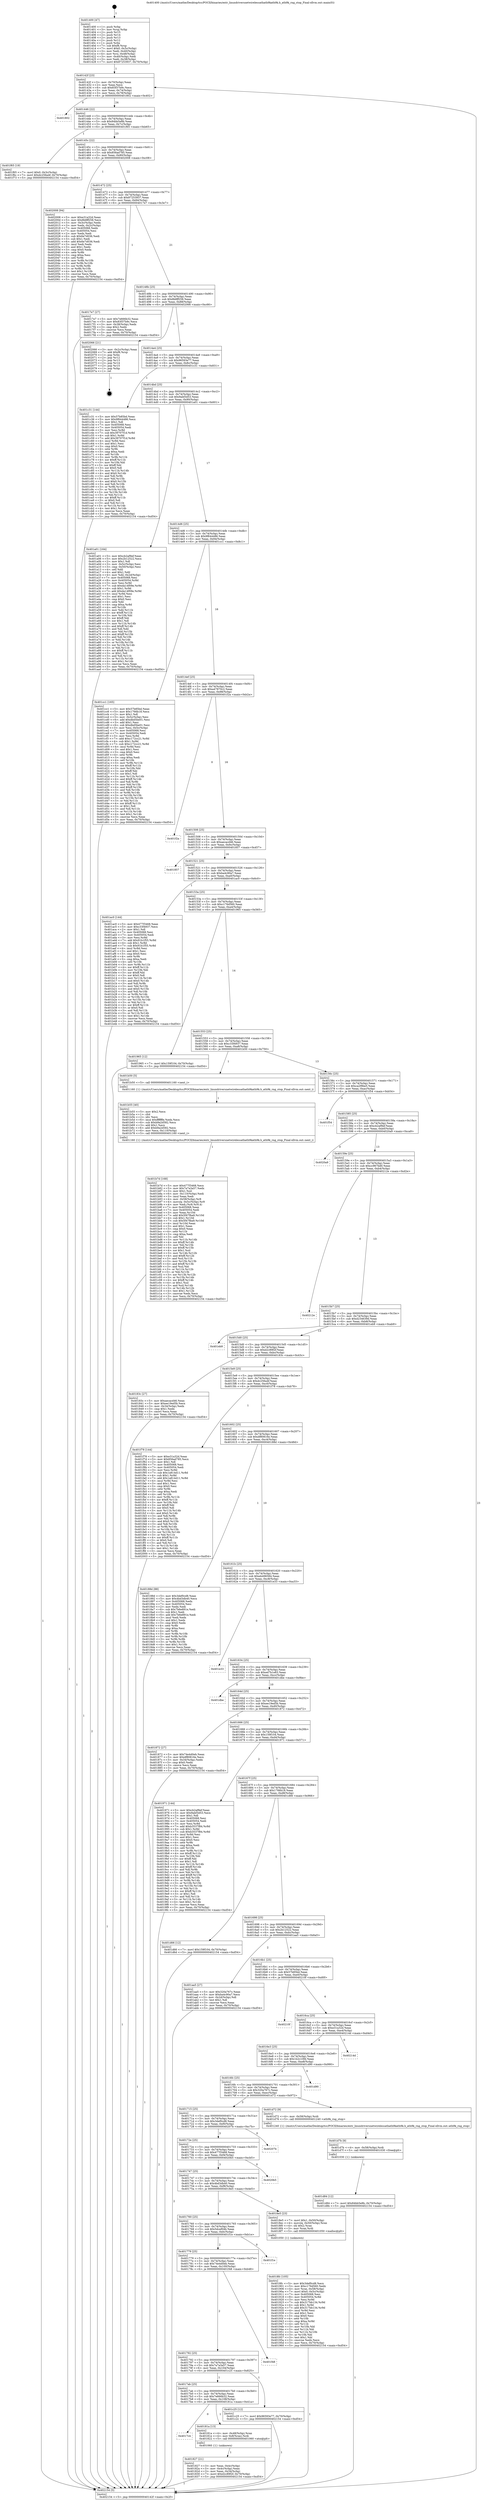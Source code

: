 digraph "0x401400" {
  label = "0x401400 (/mnt/c/Users/mathe/Desktop/tcc/POCII/binaries/extr_linuxdriversnetwirelessathath9kath9k.h_ath9k_rng_stop_Final-ollvm.out::main(0))"
  labelloc = "t"
  node[shape=record]

  Entry [label="",width=0.3,height=0.3,shape=circle,fillcolor=black,style=filled]
  "0x40142f" [label="{
     0x40142f [23]\l
     | [instrs]\l
     &nbsp;&nbsp;0x40142f \<+3\>: mov -0x70(%rbp),%eax\l
     &nbsp;&nbsp;0x401432 \<+2\>: mov %eax,%ecx\l
     &nbsp;&nbsp;0x401434 \<+6\>: sub $0x83f37b9c,%ecx\l
     &nbsp;&nbsp;0x40143a \<+3\>: mov %eax,-0x74(%rbp)\l
     &nbsp;&nbsp;0x40143d \<+3\>: mov %ecx,-0x78(%rbp)\l
     &nbsp;&nbsp;0x401440 \<+6\>: je 0000000000401802 \<main+0x402\>\l
  }"]
  "0x401802" [label="{
     0x401802\l
  }", style=dashed]
  "0x401446" [label="{
     0x401446 [22]\l
     | [instrs]\l
     &nbsp;&nbsp;0x401446 \<+5\>: jmp 000000000040144b \<main+0x4b\>\l
     &nbsp;&nbsp;0x40144b \<+3\>: mov -0x74(%rbp),%eax\l
     &nbsp;&nbsp;0x40144e \<+5\>: sub $0x84bb5e8b,%eax\l
     &nbsp;&nbsp;0x401453 \<+3\>: mov %eax,-0x7c(%rbp)\l
     &nbsp;&nbsp;0x401456 \<+6\>: je 0000000000401f65 \<main+0xb65\>\l
  }"]
  Exit [label="",width=0.3,height=0.3,shape=circle,fillcolor=black,style=filled,peripheries=2]
  "0x401f65" [label="{
     0x401f65 [19]\l
     | [instrs]\l
     &nbsp;&nbsp;0x401f65 \<+7\>: movl $0x0,-0x3c(%rbp)\l
     &nbsp;&nbsp;0x401f6c \<+7\>: movl $0xdc256a4f,-0x70(%rbp)\l
     &nbsp;&nbsp;0x401f73 \<+5\>: jmp 0000000000402154 \<main+0xd54\>\l
  }"]
  "0x40145c" [label="{
     0x40145c [22]\l
     | [instrs]\l
     &nbsp;&nbsp;0x40145c \<+5\>: jmp 0000000000401461 \<main+0x61\>\l
     &nbsp;&nbsp;0x401461 \<+3\>: mov -0x74(%rbp),%eax\l
     &nbsp;&nbsp;0x401464 \<+5\>: sub $0x856ad785,%eax\l
     &nbsp;&nbsp;0x401469 \<+3\>: mov %eax,-0x80(%rbp)\l
     &nbsp;&nbsp;0x40146c \<+6\>: je 0000000000402008 \<main+0xc08\>\l
  }"]
  "0x401d84" [label="{
     0x401d84 [12]\l
     | [instrs]\l
     &nbsp;&nbsp;0x401d84 \<+7\>: movl $0x84bb5e8b,-0x70(%rbp)\l
     &nbsp;&nbsp;0x401d8b \<+5\>: jmp 0000000000402154 \<main+0xd54\>\l
  }"]
  "0x402008" [label="{
     0x402008 [94]\l
     | [instrs]\l
     &nbsp;&nbsp;0x402008 \<+5\>: mov $0xe31a32d,%eax\l
     &nbsp;&nbsp;0x40200d \<+5\>: mov $0x8b8ff258,%ecx\l
     &nbsp;&nbsp;0x402012 \<+3\>: mov -0x3c(%rbp),%edx\l
     &nbsp;&nbsp;0x402015 \<+3\>: mov %edx,-0x2c(%rbp)\l
     &nbsp;&nbsp;0x402018 \<+7\>: mov 0x405068,%edx\l
     &nbsp;&nbsp;0x40201f \<+7\>: mov 0x405054,%esi\l
     &nbsp;&nbsp;0x402026 \<+2\>: mov %edx,%edi\l
     &nbsp;&nbsp;0x402028 \<+6\>: sub $0x6e7d036,%edi\l
     &nbsp;&nbsp;0x40202e \<+3\>: sub $0x1,%edi\l
     &nbsp;&nbsp;0x402031 \<+6\>: add $0x6e7d036,%edi\l
     &nbsp;&nbsp;0x402037 \<+3\>: imul %edi,%edx\l
     &nbsp;&nbsp;0x40203a \<+3\>: and $0x1,%edx\l
     &nbsp;&nbsp;0x40203d \<+3\>: cmp $0x0,%edx\l
     &nbsp;&nbsp;0x402040 \<+4\>: sete %r8b\l
     &nbsp;&nbsp;0x402044 \<+3\>: cmp $0xa,%esi\l
     &nbsp;&nbsp;0x402047 \<+4\>: setl %r9b\l
     &nbsp;&nbsp;0x40204b \<+3\>: mov %r8b,%r10b\l
     &nbsp;&nbsp;0x40204e \<+3\>: and %r9b,%r10b\l
     &nbsp;&nbsp;0x402051 \<+3\>: xor %r9b,%r8b\l
     &nbsp;&nbsp;0x402054 \<+3\>: or %r8b,%r10b\l
     &nbsp;&nbsp;0x402057 \<+4\>: test $0x1,%r10b\l
     &nbsp;&nbsp;0x40205b \<+3\>: cmovne %ecx,%eax\l
     &nbsp;&nbsp;0x40205e \<+3\>: mov %eax,-0x70(%rbp)\l
     &nbsp;&nbsp;0x402061 \<+5\>: jmp 0000000000402154 \<main+0xd54\>\l
  }"]
  "0x401472" [label="{
     0x401472 [25]\l
     | [instrs]\l
     &nbsp;&nbsp;0x401472 \<+5\>: jmp 0000000000401477 \<main+0x77\>\l
     &nbsp;&nbsp;0x401477 \<+3\>: mov -0x74(%rbp),%eax\l
     &nbsp;&nbsp;0x40147a \<+5\>: sub $0x87253937,%eax\l
     &nbsp;&nbsp;0x40147f \<+6\>: mov %eax,-0x84(%rbp)\l
     &nbsp;&nbsp;0x401485 \<+6\>: je 00000000004017e7 \<main+0x3e7\>\l
  }"]
  "0x401d7b" [label="{
     0x401d7b [9]\l
     | [instrs]\l
     &nbsp;&nbsp;0x401d7b \<+4\>: mov -0x58(%rbp),%rdi\l
     &nbsp;&nbsp;0x401d7f \<+5\>: call 0000000000401030 \<free@plt\>\l
     | [calls]\l
     &nbsp;&nbsp;0x401030 \{1\} (unknown)\l
  }"]
  "0x4017e7" [label="{
     0x4017e7 [27]\l
     | [instrs]\l
     &nbsp;&nbsp;0x4017e7 \<+5\>: mov $0x7e666b32,%eax\l
     &nbsp;&nbsp;0x4017ec \<+5\>: mov $0x83f37b9c,%ecx\l
     &nbsp;&nbsp;0x4017f1 \<+3\>: mov -0x38(%rbp),%edx\l
     &nbsp;&nbsp;0x4017f4 \<+3\>: cmp $0x2,%edx\l
     &nbsp;&nbsp;0x4017f7 \<+3\>: cmovne %ecx,%eax\l
     &nbsp;&nbsp;0x4017fa \<+3\>: mov %eax,-0x70(%rbp)\l
     &nbsp;&nbsp;0x4017fd \<+5\>: jmp 0000000000402154 \<main+0xd54\>\l
  }"]
  "0x40148b" [label="{
     0x40148b [25]\l
     | [instrs]\l
     &nbsp;&nbsp;0x40148b \<+5\>: jmp 0000000000401490 \<main+0x90\>\l
     &nbsp;&nbsp;0x401490 \<+3\>: mov -0x74(%rbp),%eax\l
     &nbsp;&nbsp;0x401493 \<+5\>: sub $0x8b8ff258,%eax\l
     &nbsp;&nbsp;0x401498 \<+6\>: mov %eax,-0x88(%rbp)\l
     &nbsp;&nbsp;0x40149e \<+6\>: je 0000000000402066 \<main+0xc66\>\l
  }"]
  "0x402154" [label="{
     0x402154 [5]\l
     | [instrs]\l
     &nbsp;&nbsp;0x402154 \<+5\>: jmp 000000000040142f \<main+0x2f\>\l
  }"]
  "0x401400" [label="{
     0x401400 [47]\l
     | [instrs]\l
     &nbsp;&nbsp;0x401400 \<+1\>: push %rbp\l
     &nbsp;&nbsp;0x401401 \<+3\>: mov %rsp,%rbp\l
     &nbsp;&nbsp;0x401404 \<+2\>: push %r15\l
     &nbsp;&nbsp;0x401406 \<+2\>: push %r14\l
     &nbsp;&nbsp;0x401408 \<+2\>: push %r13\l
     &nbsp;&nbsp;0x40140a \<+2\>: push %r12\l
     &nbsp;&nbsp;0x40140c \<+1\>: push %rbx\l
     &nbsp;&nbsp;0x40140d \<+7\>: sub $0xf8,%rsp\l
     &nbsp;&nbsp;0x401414 \<+7\>: movl $0x0,-0x3c(%rbp)\l
     &nbsp;&nbsp;0x40141b \<+3\>: mov %edi,-0x40(%rbp)\l
     &nbsp;&nbsp;0x40141e \<+4\>: mov %rsi,-0x48(%rbp)\l
     &nbsp;&nbsp;0x401422 \<+3\>: mov -0x40(%rbp),%edi\l
     &nbsp;&nbsp;0x401425 \<+3\>: mov %edi,-0x38(%rbp)\l
     &nbsp;&nbsp;0x401428 \<+7\>: movl $0x87253937,-0x70(%rbp)\l
  }"]
  "0x401b7d" [label="{
     0x401b7d [168]\l
     | [instrs]\l
     &nbsp;&nbsp;0x401b7d \<+5\>: mov $0x477f3468,%ecx\l
     &nbsp;&nbsp;0x401b82 \<+5\>: mov $0x7a7a3a57,%edx\l
     &nbsp;&nbsp;0x401b87 \<+3\>: mov $0x1,%sil\l
     &nbsp;&nbsp;0x401b8a \<+6\>: mov -0x110(%rbp),%edi\l
     &nbsp;&nbsp;0x401b90 \<+3\>: imul %eax,%edi\l
     &nbsp;&nbsp;0x401b93 \<+4\>: mov -0x58(%rbp),%r8\l
     &nbsp;&nbsp;0x401b97 \<+4\>: movslq -0x5c(%rbp),%r9\l
     &nbsp;&nbsp;0x401b9b \<+4\>: mov %edi,(%r8,%r9,4)\l
     &nbsp;&nbsp;0x401b9f \<+7\>: mov 0x405068,%eax\l
     &nbsp;&nbsp;0x401ba6 \<+7\>: mov 0x405054,%edi\l
     &nbsp;&nbsp;0x401bad \<+3\>: mov %eax,%r10d\l
     &nbsp;&nbsp;0x401bb0 \<+7\>: add $0x5f47fba9,%r10d\l
     &nbsp;&nbsp;0x401bb7 \<+4\>: sub $0x1,%r10d\l
     &nbsp;&nbsp;0x401bbb \<+7\>: sub $0x5f47fba9,%r10d\l
     &nbsp;&nbsp;0x401bc2 \<+4\>: imul %r10d,%eax\l
     &nbsp;&nbsp;0x401bc6 \<+3\>: and $0x1,%eax\l
     &nbsp;&nbsp;0x401bc9 \<+3\>: cmp $0x0,%eax\l
     &nbsp;&nbsp;0x401bcc \<+4\>: sete %r11b\l
     &nbsp;&nbsp;0x401bd0 \<+3\>: cmp $0xa,%edi\l
     &nbsp;&nbsp;0x401bd3 \<+3\>: setl %bl\l
     &nbsp;&nbsp;0x401bd6 \<+3\>: mov %r11b,%r14b\l
     &nbsp;&nbsp;0x401bd9 \<+4\>: xor $0xff,%r14b\l
     &nbsp;&nbsp;0x401bdd \<+3\>: mov %bl,%r15b\l
     &nbsp;&nbsp;0x401be0 \<+4\>: xor $0xff,%r15b\l
     &nbsp;&nbsp;0x401be4 \<+4\>: xor $0x1,%sil\l
     &nbsp;&nbsp;0x401be8 \<+3\>: mov %r14b,%r12b\l
     &nbsp;&nbsp;0x401beb \<+4\>: and $0xff,%r12b\l
     &nbsp;&nbsp;0x401bef \<+3\>: and %sil,%r11b\l
     &nbsp;&nbsp;0x401bf2 \<+3\>: mov %r15b,%r13b\l
     &nbsp;&nbsp;0x401bf5 \<+4\>: and $0xff,%r13b\l
     &nbsp;&nbsp;0x401bf9 \<+3\>: and %sil,%bl\l
     &nbsp;&nbsp;0x401bfc \<+3\>: or %r11b,%r12b\l
     &nbsp;&nbsp;0x401bff \<+3\>: or %bl,%r13b\l
     &nbsp;&nbsp;0x401c02 \<+3\>: xor %r13b,%r12b\l
     &nbsp;&nbsp;0x401c05 \<+3\>: or %r15b,%r14b\l
     &nbsp;&nbsp;0x401c08 \<+4\>: xor $0xff,%r14b\l
     &nbsp;&nbsp;0x401c0c \<+4\>: or $0x1,%sil\l
     &nbsp;&nbsp;0x401c10 \<+3\>: and %sil,%r14b\l
     &nbsp;&nbsp;0x401c13 \<+3\>: or %r14b,%r12b\l
     &nbsp;&nbsp;0x401c16 \<+4\>: test $0x1,%r12b\l
     &nbsp;&nbsp;0x401c1a \<+3\>: cmovne %edx,%ecx\l
     &nbsp;&nbsp;0x401c1d \<+3\>: mov %ecx,-0x70(%rbp)\l
     &nbsp;&nbsp;0x401c20 \<+5\>: jmp 0000000000402154 \<main+0xd54\>\l
  }"]
  "0x402066" [label="{
     0x402066 [21]\l
     | [instrs]\l
     &nbsp;&nbsp;0x402066 \<+3\>: mov -0x2c(%rbp),%eax\l
     &nbsp;&nbsp;0x402069 \<+7\>: add $0xf8,%rsp\l
     &nbsp;&nbsp;0x402070 \<+1\>: pop %rbx\l
     &nbsp;&nbsp;0x402071 \<+2\>: pop %r12\l
     &nbsp;&nbsp;0x402073 \<+2\>: pop %r13\l
     &nbsp;&nbsp;0x402075 \<+2\>: pop %r14\l
     &nbsp;&nbsp;0x402077 \<+2\>: pop %r15\l
     &nbsp;&nbsp;0x402079 \<+1\>: pop %rbp\l
     &nbsp;&nbsp;0x40207a \<+1\>: ret\l
  }"]
  "0x4014a4" [label="{
     0x4014a4 [25]\l
     | [instrs]\l
     &nbsp;&nbsp;0x4014a4 \<+5\>: jmp 00000000004014a9 \<main+0xa9\>\l
     &nbsp;&nbsp;0x4014a9 \<+3\>: mov -0x74(%rbp),%eax\l
     &nbsp;&nbsp;0x4014ac \<+5\>: sub $0x96593e77,%eax\l
     &nbsp;&nbsp;0x4014b1 \<+6\>: mov %eax,-0x8c(%rbp)\l
     &nbsp;&nbsp;0x4014b7 \<+6\>: je 0000000000401c31 \<main+0x831\>\l
  }"]
  "0x401b55" [label="{
     0x401b55 [40]\l
     | [instrs]\l
     &nbsp;&nbsp;0x401b55 \<+5\>: mov $0x2,%ecx\l
     &nbsp;&nbsp;0x401b5a \<+1\>: cltd\l
     &nbsp;&nbsp;0x401b5b \<+2\>: idiv %ecx\l
     &nbsp;&nbsp;0x401b5d \<+6\>: imul $0xfffffffe,%edx,%ecx\l
     &nbsp;&nbsp;0x401b63 \<+6\>: sub $0xb9a2d582,%ecx\l
     &nbsp;&nbsp;0x401b69 \<+3\>: add $0x1,%ecx\l
     &nbsp;&nbsp;0x401b6c \<+6\>: add $0xb9a2d582,%ecx\l
     &nbsp;&nbsp;0x401b72 \<+6\>: mov %ecx,-0x110(%rbp)\l
     &nbsp;&nbsp;0x401b78 \<+5\>: call 0000000000401160 \<next_i\>\l
     | [calls]\l
     &nbsp;&nbsp;0x401160 \{1\} (/mnt/c/Users/mathe/Desktop/tcc/POCII/binaries/extr_linuxdriversnetwirelessathath9kath9k.h_ath9k_rng_stop_Final-ollvm.out::next_i)\l
  }"]
  "0x401c31" [label="{
     0x401c31 [144]\l
     | [instrs]\l
     &nbsp;&nbsp;0x401c31 \<+5\>: mov $0x57b85bd,%eax\l
     &nbsp;&nbsp;0x401c36 \<+5\>: mov $0x9f644486,%ecx\l
     &nbsp;&nbsp;0x401c3b \<+2\>: mov $0x1,%dl\l
     &nbsp;&nbsp;0x401c3d \<+7\>: mov 0x405068,%esi\l
     &nbsp;&nbsp;0x401c44 \<+7\>: mov 0x405054,%edi\l
     &nbsp;&nbsp;0x401c4b \<+3\>: mov %esi,%r8d\l
     &nbsp;&nbsp;0x401c4e \<+7\>: sub $0x39707f1d,%r8d\l
     &nbsp;&nbsp;0x401c55 \<+4\>: sub $0x1,%r8d\l
     &nbsp;&nbsp;0x401c59 \<+7\>: add $0x39707f1d,%r8d\l
     &nbsp;&nbsp;0x401c60 \<+4\>: imul %r8d,%esi\l
     &nbsp;&nbsp;0x401c64 \<+3\>: and $0x1,%esi\l
     &nbsp;&nbsp;0x401c67 \<+3\>: cmp $0x0,%esi\l
     &nbsp;&nbsp;0x401c6a \<+4\>: sete %r9b\l
     &nbsp;&nbsp;0x401c6e \<+3\>: cmp $0xa,%edi\l
     &nbsp;&nbsp;0x401c71 \<+4\>: setl %r10b\l
     &nbsp;&nbsp;0x401c75 \<+3\>: mov %r9b,%r11b\l
     &nbsp;&nbsp;0x401c78 \<+4\>: xor $0xff,%r11b\l
     &nbsp;&nbsp;0x401c7c \<+3\>: mov %r10b,%bl\l
     &nbsp;&nbsp;0x401c7f \<+3\>: xor $0xff,%bl\l
     &nbsp;&nbsp;0x401c82 \<+3\>: xor $0x0,%dl\l
     &nbsp;&nbsp;0x401c85 \<+3\>: mov %r11b,%r14b\l
     &nbsp;&nbsp;0x401c88 \<+4\>: and $0x0,%r14b\l
     &nbsp;&nbsp;0x401c8c \<+3\>: and %dl,%r9b\l
     &nbsp;&nbsp;0x401c8f \<+3\>: mov %bl,%r15b\l
     &nbsp;&nbsp;0x401c92 \<+4\>: and $0x0,%r15b\l
     &nbsp;&nbsp;0x401c96 \<+3\>: and %dl,%r10b\l
     &nbsp;&nbsp;0x401c99 \<+3\>: or %r9b,%r14b\l
     &nbsp;&nbsp;0x401c9c \<+3\>: or %r10b,%r15b\l
     &nbsp;&nbsp;0x401c9f \<+3\>: xor %r15b,%r14b\l
     &nbsp;&nbsp;0x401ca2 \<+3\>: or %bl,%r11b\l
     &nbsp;&nbsp;0x401ca5 \<+4\>: xor $0xff,%r11b\l
     &nbsp;&nbsp;0x401ca9 \<+3\>: or $0x0,%dl\l
     &nbsp;&nbsp;0x401cac \<+3\>: and %dl,%r11b\l
     &nbsp;&nbsp;0x401caf \<+3\>: or %r11b,%r14b\l
     &nbsp;&nbsp;0x401cb2 \<+4\>: test $0x1,%r14b\l
     &nbsp;&nbsp;0x401cb6 \<+3\>: cmovne %ecx,%eax\l
     &nbsp;&nbsp;0x401cb9 \<+3\>: mov %eax,-0x70(%rbp)\l
     &nbsp;&nbsp;0x401cbc \<+5\>: jmp 0000000000402154 \<main+0xd54\>\l
  }"]
  "0x4014bd" [label="{
     0x4014bd [25]\l
     | [instrs]\l
     &nbsp;&nbsp;0x4014bd \<+5\>: jmp 00000000004014c2 \<main+0xc2\>\l
     &nbsp;&nbsp;0x4014c2 \<+3\>: mov -0x74(%rbp),%eax\l
     &nbsp;&nbsp;0x4014c5 \<+5\>: sub $0x9abf3d53,%eax\l
     &nbsp;&nbsp;0x4014ca \<+6\>: mov %eax,-0x90(%rbp)\l
     &nbsp;&nbsp;0x4014d0 \<+6\>: je 0000000000401a01 \<main+0x601\>\l
  }"]
  "0x4018fc" [label="{
     0x4018fc [105]\l
     | [instrs]\l
     &nbsp;&nbsp;0x4018fc \<+5\>: mov $0x3def0cd8,%ecx\l
     &nbsp;&nbsp;0x401901 \<+5\>: mov $0xc176d560,%edx\l
     &nbsp;&nbsp;0x401906 \<+4\>: mov %rax,-0x58(%rbp)\l
     &nbsp;&nbsp;0x40190a \<+7\>: movl $0x0,-0x5c(%rbp)\l
     &nbsp;&nbsp;0x401911 \<+7\>: mov 0x405068,%esi\l
     &nbsp;&nbsp;0x401918 \<+8\>: mov 0x405054,%r8d\l
     &nbsp;&nbsp;0x401920 \<+3\>: mov %esi,%r9d\l
     &nbsp;&nbsp;0x401923 \<+7\>: sub $0x317bb134,%r9d\l
     &nbsp;&nbsp;0x40192a \<+4\>: sub $0x1,%r9d\l
     &nbsp;&nbsp;0x40192e \<+7\>: add $0x317bb134,%r9d\l
     &nbsp;&nbsp;0x401935 \<+4\>: imul %r9d,%esi\l
     &nbsp;&nbsp;0x401939 \<+3\>: and $0x1,%esi\l
     &nbsp;&nbsp;0x40193c \<+3\>: cmp $0x0,%esi\l
     &nbsp;&nbsp;0x40193f \<+4\>: sete %r10b\l
     &nbsp;&nbsp;0x401943 \<+4\>: cmp $0xa,%r8d\l
     &nbsp;&nbsp;0x401947 \<+4\>: setl %r11b\l
     &nbsp;&nbsp;0x40194b \<+3\>: mov %r10b,%bl\l
     &nbsp;&nbsp;0x40194e \<+3\>: and %r11b,%bl\l
     &nbsp;&nbsp;0x401951 \<+3\>: xor %r11b,%r10b\l
     &nbsp;&nbsp;0x401954 \<+3\>: or %r10b,%bl\l
     &nbsp;&nbsp;0x401957 \<+3\>: test $0x1,%bl\l
     &nbsp;&nbsp;0x40195a \<+3\>: cmovne %edx,%ecx\l
     &nbsp;&nbsp;0x40195d \<+3\>: mov %ecx,-0x70(%rbp)\l
     &nbsp;&nbsp;0x401960 \<+5\>: jmp 0000000000402154 \<main+0xd54\>\l
  }"]
  "0x401a01" [label="{
     0x401a01 [164]\l
     | [instrs]\l
     &nbsp;&nbsp;0x401a01 \<+5\>: mov $0xcb2af9ef,%eax\l
     &nbsp;&nbsp;0x401a06 \<+5\>: mov $0x2b12522,%ecx\l
     &nbsp;&nbsp;0x401a0b \<+2\>: mov $0x1,%dl\l
     &nbsp;&nbsp;0x401a0d \<+3\>: mov -0x5c(%rbp),%esi\l
     &nbsp;&nbsp;0x401a10 \<+3\>: cmp -0x50(%rbp),%esi\l
     &nbsp;&nbsp;0x401a13 \<+4\>: setl %dil\l
     &nbsp;&nbsp;0x401a17 \<+4\>: and $0x1,%dil\l
     &nbsp;&nbsp;0x401a1b \<+4\>: mov %dil,-0x2d(%rbp)\l
     &nbsp;&nbsp;0x401a1f \<+7\>: mov 0x405068,%esi\l
     &nbsp;&nbsp;0x401a26 \<+8\>: mov 0x405054,%r8d\l
     &nbsp;&nbsp;0x401a2e \<+3\>: mov %esi,%r9d\l
     &nbsp;&nbsp;0x401a31 \<+7\>: sub $0xda14f09e,%r9d\l
     &nbsp;&nbsp;0x401a38 \<+4\>: sub $0x1,%r9d\l
     &nbsp;&nbsp;0x401a3c \<+7\>: add $0xda14f09e,%r9d\l
     &nbsp;&nbsp;0x401a43 \<+4\>: imul %r9d,%esi\l
     &nbsp;&nbsp;0x401a47 \<+3\>: and $0x1,%esi\l
     &nbsp;&nbsp;0x401a4a \<+3\>: cmp $0x0,%esi\l
     &nbsp;&nbsp;0x401a4d \<+4\>: sete %dil\l
     &nbsp;&nbsp;0x401a51 \<+4\>: cmp $0xa,%r8d\l
     &nbsp;&nbsp;0x401a55 \<+4\>: setl %r10b\l
     &nbsp;&nbsp;0x401a59 \<+3\>: mov %dil,%r11b\l
     &nbsp;&nbsp;0x401a5c \<+4\>: xor $0xff,%r11b\l
     &nbsp;&nbsp;0x401a60 \<+3\>: mov %r10b,%bl\l
     &nbsp;&nbsp;0x401a63 \<+3\>: xor $0xff,%bl\l
     &nbsp;&nbsp;0x401a66 \<+3\>: xor $0x1,%dl\l
     &nbsp;&nbsp;0x401a69 \<+3\>: mov %r11b,%r14b\l
     &nbsp;&nbsp;0x401a6c \<+4\>: and $0xff,%r14b\l
     &nbsp;&nbsp;0x401a70 \<+3\>: and %dl,%dil\l
     &nbsp;&nbsp;0x401a73 \<+3\>: mov %bl,%r15b\l
     &nbsp;&nbsp;0x401a76 \<+4\>: and $0xff,%r15b\l
     &nbsp;&nbsp;0x401a7a \<+3\>: and %dl,%r10b\l
     &nbsp;&nbsp;0x401a7d \<+3\>: or %dil,%r14b\l
     &nbsp;&nbsp;0x401a80 \<+3\>: or %r10b,%r15b\l
     &nbsp;&nbsp;0x401a83 \<+3\>: xor %r15b,%r14b\l
     &nbsp;&nbsp;0x401a86 \<+3\>: or %bl,%r11b\l
     &nbsp;&nbsp;0x401a89 \<+4\>: xor $0xff,%r11b\l
     &nbsp;&nbsp;0x401a8d \<+3\>: or $0x1,%dl\l
     &nbsp;&nbsp;0x401a90 \<+3\>: and %dl,%r11b\l
     &nbsp;&nbsp;0x401a93 \<+3\>: or %r11b,%r14b\l
     &nbsp;&nbsp;0x401a96 \<+4\>: test $0x1,%r14b\l
     &nbsp;&nbsp;0x401a9a \<+3\>: cmovne %ecx,%eax\l
     &nbsp;&nbsp;0x401a9d \<+3\>: mov %eax,-0x70(%rbp)\l
     &nbsp;&nbsp;0x401aa0 \<+5\>: jmp 0000000000402154 \<main+0xd54\>\l
  }"]
  "0x4014d6" [label="{
     0x4014d6 [25]\l
     | [instrs]\l
     &nbsp;&nbsp;0x4014d6 \<+5\>: jmp 00000000004014db \<main+0xdb\>\l
     &nbsp;&nbsp;0x4014db \<+3\>: mov -0x74(%rbp),%eax\l
     &nbsp;&nbsp;0x4014de \<+5\>: sub $0x9f644486,%eax\l
     &nbsp;&nbsp;0x4014e3 \<+6\>: mov %eax,-0x94(%rbp)\l
     &nbsp;&nbsp;0x4014e9 \<+6\>: je 0000000000401cc1 \<main+0x8c1\>\l
  }"]
  "0x401827" [label="{
     0x401827 [21]\l
     | [instrs]\l
     &nbsp;&nbsp;0x401827 \<+3\>: mov %eax,-0x4c(%rbp)\l
     &nbsp;&nbsp;0x40182a \<+3\>: mov -0x4c(%rbp),%eax\l
     &nbsp;&nbsp;0x40182d \<+3\>: mov %eax,-0x34(%rbp)\l
     &nbsp;&nbsp;0x401830 \<+7\>: movl $0xd2c89f2f,-0x70(%rbp)\l
     &nbsp;&nbsp;0x401837 \<+5\>: jmp 0000000000402154 \<main+0xd54\>\l
  }"]
  "0x401cc1" [label="{
     0x401cc1 [165]\l
     | [instrs]\l
     &nbsp;&nbsp;0x401cc1 \<+5\>: mov $0x57b85bd,%eax\l
     &nbsp;&nbsp;0x401cc6 \<+5\>: mov $0x1766b18,%ecx\l
     &nbsp;&nbsp;0x401ccb \<+2\>: mov $0x1,%dl\l
     &nbsp;&nbsp;0x401ccd \<+3\>: mov -0x5c(%rbp),%esi\l
     &nbsp;&nbsp;0x401cd0 \<+6\>: add $0xdbd5be01,%esi\l
     &nbsp;&nbsp;0x401cd6 \<+3\>: add $0x1,%esi\l
     &nbsp;&nbsp;0x401cd9 \<+6\>: sub $0xdbd5be01,%esi\l
     &nbsp;&nbsp;0x401cdf \<+3\>: mov %esi,-0x5c(%rbp)\l
     &nbsp;&nbsp;0x401ce2 \<+7\>: mov 0x405068,%esi\l
     &nbsp;&nbsp;0x401ce9 \<+7\>: mov 0x405054,%edi\l
     &nbsp;&nbsp;0x401cf0 \<+3\>: mov %esi,%r8d\l
     &nbsp;&nbsp;0x401cf3 \<+7\>: add $0xc172cc21,%r8d\l
     &nbsp;&nbsp;0x401cfa \<+4\>: sub $0x1,%r8d\l
     &nbsp;&nbsp;0x401cfe \<+7\>: sub $0xc172cc21,%r8d\l
     &nbsp;&nbsp;0x401d05 \<+4\>: imul %r8d,%esi\l
     &nbsp;&nbsp;0x401d09 \<+3\>: and $0x1,%esi\l
     &nbsp;&nbsp;0x401d0c \<+3\>: cmp $0x0,%esi\l
     &nbsp;&nbsp;0x401d0f \<+4\>: sete %r9b\l
     &nbsp;&nbsp;0x401d13 \<+3\>: cmp $0xa,%edi\l
     &nbsp;&nbsp;0x401d16 \<+4\>: setl %r10b\l
     &nbsp;&nbsp;0x401d1a \<+3\>: mov %r9b,%r11b\l
     &nbsp;&nbsp;0x401d1d \<+4\>: xor $0xff,%r11b\l
     &nbsp;&nbsp;0x401d21 \<+3\>: mov %r10b,%bl\l
     &nbsp;&nbsp;0x401d24 \<+3\>: xor $0xff,%bl\l
     &nbsp;&nbsp;0x401d27 \<+3\>: xor $0x1,%dl\l
     &nbsp;&nbsp;0x401d2a \<+3\>: mov %r11b,%r14b\l
     &nbsp;&nbsp;0x401d2d \<+4\>: and $0xff,%r14b\l
     &nbsp;&nbsp;0x401d31 \<+3\>: and %dl,%r9b\l
     &nbsp;&nbsp;0x401d34 \<+3\>: mov %bl,%r15b\l
     &nbsp;&nbsp;0x401d37 \<+4\>: and $0xff,%r15b\l
     &nbsp;&nbsp;0x401d3b \<+3\>: and %dl,%r10b\l
     &nbsp;&nbsp;0x401d3e \<+3\>: or %r9b,%r14b\l
     &nbsp;&nbsp;0x401d41 \<+3\>: or %r10b,%r15b\l
     &nbsp;&nbsp;0x401d44 \<+3\>: xor %r15b,%r14b\l
     &nbsp;&nbsp;0x401d47 \<+3\>: or %bl,%r11b\l
     &nbsp;&nbsp;0x401d4a \<+4\>: xor $0xff,%r11b\l
     &nbsp;&nbsp;0x401d4e \<+3\>: or $0x1,%dl\l
     &nbsp;&nbsp;0x401d51 \<+3\>: and %dl,%r11b\l
     &nbsp;&nbsp;0x401d54 \<+3\>: or %r11b,%r14b\l
     &nbsp;&nbsp;0x401d57 \<+4\>: test $0x1,%r14b\l
     &nbsp;&nbsp;0x401d5b \<+3\>: cmovne %ecx,%eax\l
     &nbsp;&nbsp;0x401d5e \<+3\>: mov %eax,-0x70(%rbp)\l
     &nbsp;&nbsp;0x401d61 \<+5\>: jmp 0000000000402154 \<main+0xd54\>\l
  }"]
  "0x4014ef" [label="{
     0x4014ef [25]\l
     | [instrs]\l
     &nbsp;&nbsp;0x4014ef \<+5\>: jmp 00000000004014f4 \<main+0xf4\>\l
     &nbsp;&nbsp;0x4014f4 \<+3\>: mov -0x74(%rbp),%eax\l
     &nbsp;&nbsp;0x4014f7 \<+5\>: sub $0xa47870c2,%eax\l
     &nbsp;&nbsp;0x4014fc \<+6\>: mov %eax,-0x98(%rbp)\l
     &nbsp;&nbsp;0x401502 \<+6\>: je 0000000000401f2a \<main+0xb2a\>\l
  }"]
  "0x4017c4" [label="{
     0x4017c4\l
  }", style=dashed]
  "0x401f2a" [label="{
     0x401f2a\l
  }", style=dashed]
  "0x401508" [label="{
     0x401508 [25]\l
     | [instrs]\l
     &nbsp;&nbsp;0x401508 \<+5\>: jmp 000000000040150d \<main+0x10d\>\l
     &nbsp;&nbsp;0x40150d \<+3\>: mov -0x74(%rbp),%eax\l
     &nbsp;&nbsp;0x401510 \<+5\>: sub $0xaecacd46,%eax\l
     &nbsp;&nbsp;0x401515 \<+6\>: mov %eax,-0x9c(%rbp)\l
     &nbsp;&nbsp;0x40151b \<+6\>: je 0000000000401857 \<main+0x457\>\l
  }"]
  "0x40181a" [label="{
     0x40181a [13]\l
     | [instrs]\l
     &nbsp;&nbsp;0x40181a \<+4\>: mov -0x48(%rbp),%rax\l
     &nbsp;&nbsp;0x40181e \<+4\>: mov 0x8(%rax),%rdi\l
     &nbsp;&nbsp;0x401822 \<+5\>: call 0000000000401060 \<atoi@plt\>\l
     | [calls]\l
     &nbsp;&nbsp;0x401060 \{1\} (unknown)\l
  }"]
  "0x401857" [label="{
     0x401857\l
  }", style=dashed]
  "0x401521" [label="{
     0x401521 [25]\l
     | [instrs]\l
     &nbsp;&nbsp;0x401521 \<+5\>: jmp 0000000000401526 \<main+0x126\>\l
     &nbsp;&nbsp;0x401526 \<+3\>: mov -0x74(%rbp),%eax\l
     &nbsp;&nbsp;0x401529 \<+5\>: sub $0xba4c90a7,%eax\l
     &nbsp;&nbsp;0x40152e \<+6\>: mov %eax,-0xa0(%rbp)\l
     &nbsp;&nbsp;0x401534 \<+6\>: je 0000000000401ac0 \<main+0x6c0\>\l
  }"]
  "0x4017ab" [label="{
     0x4017ab [25]\l
     | [instrs]\l
     &nbsp;&nbsp;0x4017ab \<+5\>: jmp 00000000004017b0 \<main+0x3b0\>\l
     &nbsp;&nbsp;0x4017b0 \<+3\>: mov -0x74(%rbp),%eax\l
     &nbsp;&nbsp;0x4017b3 \<+5\>: sub $0x7e666b32,%eax\l
     &nbsp;&nbsp;0x4017b8 \<+6\>: mov %eax,-0x108(%rbp)\l
     &nbsp;&nbsp;0x4017be \<+6\>: je 000000000040181a \<main+0x41a\>\l
  }"]
  "0x401ac0" [label="{
     0x401ac0 [144]\l
     | [instrs]\l
     &nbsp;&nbsp;0x401ac0 \<+5\>: mov $0x477f3468,%eax\l
     &nbsp;&nbsp;0x401ac5 \<+5\>: mov $0xc33f4937,%ecx\l
     &nbsp;&nbsp;0x401aca \<+2\>: mov $0x1,%dl\l
     &nbsp;&nbsp;0x401acc \<+7\>: mov 0x405068,%esi\l
     &nbsp;&nbsp;0x401ad3 \<+7\>: mov 0x405054,%edi\l
     &nbsp;&nbsp;0x401ada \<+3\>: mov %esi,%r8d\l
     &nbsp;&nbsp;0x401add \<+7\>: add $0x91b1f55,%r8d\l
     &nbsp;&nbsp;0x401ae4 \<+4\>: sub $0x1,%r8d\l
     &nbsp;&nbsp;0x401ae8 \<+7\>: sub $0x91b1f55,%r8d\l
     &nbsp;&nbsp;0x401aef \<+4\>: imul %r8d,%esi\l
     &nbsp;&nbsp;0x401af3 \<+3\>: and $0x1,%esi\l
     &nbsp;&nbsp;0x401af6 \<+3\>: cmp $0x0,%esi\l
     &nbsp;&nbsp;0x401af9 \<+4\>: sete %r9b\l
     &nbsp;&nbsp;0x401afd \<+3\>: cmp $0xa,%edi\l
     &nbsp;&nbsp;0x401b00 \<+4\>: setl %r10b\l
     &nbsp;&nbsp;0x401b04 \<+3\>: mov %r9b,%r11b\l
     &nbsp;&nbsp;0x401b07 \<+4\>: xor $0xff,%r11b\l
     &nbsp;&nbsp;0x401b0b \<+3\>: mov %r10b,%bl\l
     &nbsp;&nbsp;0x401b0e \<+3\>: xor $0xff,%bl\l
     &nbsp;&nbsp;0x401b11 \<+3\>: xor $0x0,%dl\l
     &nbsp;&nbsp;0x401b14 \<+3\>: mov %r11b,%r14b\l
     &nbsp;&nbsp;0x401b17 \<+4\>: and $0x0,%r14b\l
     &nbsp;&nbsp;0x401b1b \<+3\>: and %dl,%r9b\l
     &nbsp;&nbsp;0x401b1e \<+3\>: mov %bl,%r15b\l
     &nbsp;&nbsp;0x401b21 \<+4\>: and $0x0,%r15b\l
     &nbsp;&nbsp;0x401b25 \<+3\>: and %dl,%r10b\l
     &nbsp;&nbsp;0x401b28 \<+3\>: or %r9b,%r14b\l
     &nbsp;&nbsp;0x401b2b \<+3\>: or %r10b,%r15b\l
     &nbsp;&nbsp;0x401b2e \<+3\>: xor %r15b,%r14b\l
     &nbsp;&nbsp;0x401b31 \<+3\>: or %bl,%r11b\l
     &nbsp;&nbsp;0x401b34 \<+4\>: xor $0xff,%r11b\l
     &nbsp;&nbsp;0x401b38 \<+3\>: or $0x0,%dl\l
     &nbsp;&nbsp;0x401b3b \<+3\>: and %dl,%r11b\l
     &nbsp;&nbsp;0x401b3e \<+3\>: or %r11b,%r14b\l
     &nbsp;&nbsp;0x401b41 \<+4\>: test $0x1,%r14b\l
     &nbsp;&nbsp;0x401b45 \<+3\>: cmovne %ecx,%eax\l
     &nbsp;&nbsp;0x401b48 \<+3\>: mov %eax,-0x70(%rbp)\l
     &nbsp;&nbsp;0x401b4b \<+5\>: jmp 0000000000402154 \<main+0xd54\>\l
  }"]
  "0x40153a" [label="{
     0x40153a [25]\l
     | [instrs]\l
     &nbsp;&nbsp;0x40153a \<+5\>: jmp 000000000040153f \<main+0x13f\>\l
     &nbsp;&nbsp;0x40153f \<+3\>: mov -0x74(%rbp),%eax\l
     &nbsp;&nbsp;0x401542 \<+5\>: sub $0xc176d560,%eax\l
     &nbsp;&nbsp;0x401547 \<+6\>: mov %eax,-0xa4(%rbp)\l
     &nbsp;&nbsp;0x40154d \<+6\>: je 0000000000401965 \<main+0x565\>\l
  }"]
  "0x401c25" [label="{
     0x401c25 [12]\l
     | [instrs]\l
     &nbsp;&nbsp;0x401c25 \<+7\>: movl $0x96593e77,-0x70(%rbp)\l
     &nbsp;&nbsp;0x401c2c \<+5\>: jmp 0000000000402154 \<main+0xd54\>\l
  }"]
  "0x401965" [label="{
     0x401965 [12]\l
     | [instrs]\l
     &nbsp;&nbsp;0x401965 \<+7\>: movl $0x159f104,-0x70(%rbp)\l
     &nbsp;&nbsp;0x40196c \<+5\>: jmp 0000000000402154 \<main+0xd54\>\l
  }"]
  "0x401553" [label="{
     0x401553 [25]\l
     | [instrs]\l
     &nbsp;&nbsp;0x401553 \<+5\>: jmp 0000000000401558 \<main+0x158\>\l
     &nbsp;&nbsp;0x401558 \<+3\>: mov -0x74(%rbp),%eax\l
     &nbsp;&nbsp;0x40155b \<+5\>: sub $0xc33f4937,%eax\l
     &nbsp;&nbsp;0x401560 \<+6\>: mov %eax,-0xa8(%rbp)\l
     &nbsp;&nbsp;0x401566 \<+6\>: je 0000000000401b50 \<main+0x750\>\l
  }"]
  "0x401792" [label="{
     0x401792 [25]\l
     | [instrs]\l
     &nbsp;&nbsp;0x401792 \<+5\>: jmp 0000000000401797 \<main+0x397\>\l
     &nbsp;&nbsp;0x401797 \<+3\>: mov -0x74(%rbp),%eax\l
     &nbsp;&nbsp;0x40179a \<+5\>: sub $0x7a7a3a57,%eax\l
     &nbsp;&nbsp;0x40179f \<+6\>: mov %eax,-0x104(%rbp)\l
     &nbsp;&nbsp;0x4017a5 \<+6\>: je 0000000000401c25 \<main+0x825\>\l
  }"]
  "0x401b50" [label="{
     0x401b50 [5]\l
     | [instrs]\l
     &nbsp;&nbsp;0x401b50 \<+5\>: call 0000000000401160 \<next_i\>\l
     | [calls]\l
     &nbsp;&nbsp;0x401160 \{1\} (/mnt/c/Users/mathe/Desktop/tcc/POCII/binaries/extr_linuxdriversnetwirelessathath9kath9k.h_ath9k_rng_stop_Final-ollvm.out::next_i)\l
  }"]
  "0x40156c" [label="{
     0x40156c [25]\l
     | [instrs]\l
     &nbsp;&nbsp;0x40156c \<+5\>: jmp 0000000000401571 \<main+0x171\>\l
     &nbsp;&nbsp;0x401571 \<+3\>: mov -0x74(%rbp),%eax\l
     &nbsp;&nbsp;0x401574 \<+5\>: sub $0xca2f9be5,%eax\l
     &nbsp;&nbsp;0x401579 \<+6\>: mov %eax,-0xac(%rbp)\l
     &nbsp;&nbsp;0x40157f \<+6\>: je 0000000000401f54 \<main+0xb54\>\l
  }"]
  "0x401f48" [label="{
     0x401f48\l
  }", style=dashed]
  "0x401f54" [label="{
     0x401f54\l
  }", style=dashed]
  "0x401585" [label="{
     0x401585 [25]\l
     | [instrs]\l
     &nbsp;&nbsp;0x401585 \<+5\>: jmp 000000000040158a \<main+0x18a\>\l
     &nbsp;&nbsp;0x40158a \<+3\>: mov -0x74(%rbp),%eax\l
     &nbsp;&nbsp;0x40158d \<+5\>: sub $0xcb2af9ef,%eax\l
     &nbsp;&nbsp;0x401592 \<+6\>: mov %eax,-0xb0(%rbp)\l
     &nbsp;&nbsp;0x401598 \<+6\>: je 00000000004020a9 \<main+0xca9\>\l
  }"]
  "0x401779" [label="{
     0x401779 [25]\l
     | [instrs]\l
     &nbsp;&nbsp;0x401779 \<+5\>: jmp 000000000040177e \<main+0x37e\>\l
     &nbsp;&nbsp;0x40177e \<+3\>: mov -0x74(%rbp),%eax\l
     &nbsp;&nbsp;0x401781 \<+5\>: sub $0x74e4d0eb,%eax\l
     &nbsp;&nbsp;0x401786 \<+6\>: mov %eax,-0x100(%rbp)\l
     &nbsp;&nbsp;0x40178c \<+6\>: je 0000000000401f48 \<main+0xb48\>\l
  }"]
  "0x4020a9" [label="{
     0x4020a9\l
  }", style=dashed]
  "0x40159e" [label="{
     0x40159e [25]\l
     | [instrs]\l
     &nbsp;&nbsp;0x40159e \<+5\>: jmp 00000000004015a3 \<main+0x1a3\>\l
     &nbsp;&nbsp;0x4015a3 \<+3\>: mov -0x74(%rbp),%eax\l
     &nbsp;&nbsp;0x4015a6 \<+5\>: sub $0xcc967bd0,%eax\l
     &nbsp;&nbsp;0x4015ab \<+6\>: mov %eax,-0xb4(%rbp)\l
     &nbsp;&nbsp;0x4015b1 \<+6\>: je 000000000040212e \<main+0xd2e\>\l
  }"]
  "0x401f1e" [label="{
     0x401f1e\l
  }", style=dashed]
  "0x40212e" [label="{
     0x40212e\l
  }", style=dashed]
  "0x4015b7" [label="{
     0x4015b7 [25]\l
     | [instrs]\l
     &nbsp;&nbsp;0x4015b7 \<+5\>: jmp 00000000004015bc \<main+0x1bc\>\l
     &nbsp;&nbsp;0x4015bc \<+3\>: mov -0x74(%rbp),%eax\l
     &nbsp;&nbsp;0x4015bf \<+5\>: sub $0xd234639d,%eax\l
     &nbsp;&nbsp;0x4015c4 \<+6\>: mov %eax,-0xb8(%rbp)\l
     &nbsp;&nbsp;0x4015ca \<+6\>: je 0000000000401eb9 \<main+0xab9\>\l
  }"]
  "0x401760" [label="{
     0x401760 [25]\l
     | [instrs]\l
     &nbsp;&nbsp;0x401760 \<+5\>: jmp 0000000000401765 \<main+0x365\>\l
     &nbsp;&nbsp;0x401765 \<+3\>: mov -0x74(%rbp),%eax\l
     &nbsp;&nbsp;0x401768 \<+5\>: sub $0x5dcef04b,%eax\l
     &nbsp;&nbsp;0x40176d \<+6\>: mov %eax,-0xfc(%rbp)\l
     &nbsp;&nbsp;0x401773 \<+6\>: je 0000000000401f1e \<main+0xb1e\>\l
  }"]
  "0x401eb9" [label="{
     0x401eb9\l
  }", style=dashed]
  "0x4015d0" [label="{
     0x4015d0 [25]\l
     | [instrs]\l
     &nbsp;&nbsp;0x4015d0 \<+5\>: jmp 00000000004015d5 \<main+0x1d5\>\l
     &nbsp;&nbsp;0x4015d5 \<+3\>: mov -0x74(%rbp),%eax\l
     &nbsp;&nbsp;0x4015d8 \<+5\>: sub $0xd2c89f2f,%eax\l
     &nbsp;&nbsp;0x4015dd \<+6\>: mov %eax,-0xbc(%rbp)\l
     &nbsp;&nbsp;0x4015e3 \<+6\>: je 000000000040183c \<main+0x43c\>\l
  }"]
  "0x4018e5" [label="{
     0x4018e5 [23]\l
     | [instrs]\l
     &nbsp;&nbsp;0x4018e5 \<+7\>: movl $0x1,-0x50(%rbp)\l
     &nbsp;&nbsp;0x4018ec \<+4\>: movslq -0x50(%rbp),%rax\l
     &nbsp;&nbsp;0x4018f0 \<+4\>: shl $0x2,%rax\l
     &nbsp;&nbsp;0x4018f4 \<+3\>: mov %rax,%rdi\l
     &nbsp;&nbsp;0x4018f7 \<+5\>: call 0000000000401050 \<malloc@plt\>\l
     | [calls]\l
     &nbsp;&nbsp;0x401050 \{1\} (unknown)\l
  }"]
  "0x40183c" [label="{
     0x40183c [27]\l
     | [instrs]\l
     &nbsp;&nbsp;0x40183c \<+5\>: mov $0xaecacd46,%eax\l
     &nbsp;&nbsp;0x401841 \<+5\>: mov $0xee19ed5b,%ecx\l
     &nbsp;&nbsp;0x401846 \<+3\>: mov -0x34(%rbp),%edx\l
     &nbsp;&nbsp;0x401849 \<+3\>: cmp $0x1,%edx\l
     &nbsp;&nbsp;0x40184c \<+3\>: cmovl %ecx,%eax\l
     &nbsp;&nbsp;0x40184f \<+3\>: mov %eax,-0x70(%rbp)\l
     &nbsp;&nbsp;0x401852 \<+5\>: jmp 0000000000402154 \<main+0xd54\>\l
  }"]
  "0x4015e9" [label="{
     0x4015e9 [25]\l
     | [instrs]\l
     &nbsp;&nbsp;0x4015e9 \<+5\>: jmp 00000000004015ee \<main+0x1ee\>\l
     &nbsp;&nbsp;0x4015ee \<+3\>: mov -0x74(%rbp),%eax\l
     &nbsp;&nbsp;0x4015f1 \<+5\>: sub $0xdc256a4f,%eax\l
     &nbsp;&nbsp;0x4015f6 \<+6\>: mov %eax,-0xc0(%rbp)\l
     &nbsp;&nbsp;0x4015fc \<+6\>: je 0000000000401f78 \<main+0xb78\>\l
  }"]
  "0x401747" [label="{
     0x401747 [25]\l
     | [instrs]\l
     &nbsp;&nbsp;0x401747 \<+5\>: jmp 000000000040174c \<main+0x34c\>\l
     &nbsp;&nbsp;0x40174c \<+3\>: mov -0x74(%rbp),%eax\l
     &nbsp;&nbsp;0x40174f \<+5\>: sub $0x4bd3db40,%eax\l
     &nbsp;&nbsp;0x401754 \<+6\>: mov %eax,-0xf8(%rbp)\l
     &nbsp;&nbsp;0x40175a \<+6\>: je 00000000004018e5 \<main+0x4e5\>\l
  }"]
  "0x401f78" [label="{
     0x401f78 [144]\l
     | [instrs]\l
     &nbsp;&nbsp;0x401f78 \<+5\>: mov $0xe31a32d,%eax\l
     &nbsp;&nbsp;0x401f7d \<+5\>: mov $0x856ad785,%ecx\l
     &nbsp;&nbsp;0x401f82 \<+2\>: mov $0x1,%dl\l
     &nbsp;&nbsp;0x401f84 \<+7\>: mov 0x405068,%esi\l
     &nbsp;&nbsp;0x401f8b \<+7\>: mov 0x405054,%edi\l
     &nbsp;&nbsp;0x401f92 \<+3\>: mov %esi,%r8d\l
     &nbsp;&nbsp;0x401f95 \<+7\>: sub $0x1a814d11,%r8d\l
     &nbsp;&nbsp;0x401f9c \<+4\>: sub $0x1,%r8d\l
     &nbsp;&nbsp;0x401fa0 \<+7\>: add $0x1a814d11,%r8d\l
     &nbsp;&nbsp;0x401fa7 \<+4\>: imul %r8d,%esi\l
     &nbsp;&nbsp;0x401fab \<+3\>: and $0x1,%esi\l
     &nbsp;&nbsp;0x401fae \<+3\>: cmp $0x0,%esi\l
     &nbsp;&nbsp;0x401fb1 \<+4\>: sete %r9b\l
     &nbsp;&nbsp;0x401fb5 \<+3\>: cmp $0xa,%edi\l
     &nbsp;&nbsp;0x401fb8 \<+4\>: setl %r10b\l
     &nbsp;&nbsp;0x401fbc \<+3\>: mov %r9b,%r11b\l
     &nbsp;&nbsp;0x401fbf \<+4\>: xor $0xff,%r11b\l
     &nbsp;&nbsp;0x401fc3 \<+3\>: mov %r10b,%bl\l
     &nbsp;&nbsp;0x401fc6 \<+3\>: xor $0xff,%bl\l
     &nbsp;&nbsp;0x401fc9 \<+3\>: xor $0x0,%dl\l
     &nbsp;&nbsp;0x401fcc \<+3\>: mov %r11b,%r14b\l
     &nbsp;&nbsp;0x401fcf \<+4\>: and $0x0,%r14b\l
     &nbsp;&nbsp;0x401fd3 \<+3\>: and %dl,%r9b\l
     &nbsp;&nbsp;0x401fd6 \<+3\>: mov %bl,%r15b\l
     &nbsp;&nbsp;0x401fd9 \<+4\>: and $0x0,%r15b\l
     &nbsp;&nbsp;0x401fdd \<+3\>: and %dl,%r10b\l
     &nbsp;&nbsp;0x401fe0 \<+3\>: or %r9b,%r14b\l
     &nbsp;&nbsp;0x401fe3 \<+3\>: or %r10b,%r15b\l
     &nbsp;&nbsp;0x401fe6 \<+3\>: xor %r15b,%r14b\l
     &nbsp;&nbsp;0x401fe9 \<+3\>: or %bl,%r11b\l
     &nbsp;&nbsp;0x401fec \<+4\>: xor $0xff,%r11b\l
     &nbsp;&nbsp;0x401ff0 \<+3\>: or $0x0,%dl\l
     &nbsp;&nbsp;0x401ff3 \<+3\>: and %dl,%r11b\l
     &nbsp;&nbsp;0x401ff6 \<+3\>: or %r11b,%r14b\l
     &nbsp;&nbsp;0x401ff9 \<+4\>: test $0x1,%r14b\l
     &nbsp;&nbsp;0x401ffd \<+3\>: cmovne %ecx,%eax\l
     &nbsp;&nbsp;0x402000 \<+3\>: mov %eax,-0x70(%rbp)\l
     &nbsp;&nbsp;0x402003 \<+5\>: jmp 0000000000402154 \<main+0xd54\>\l
  }"]
  "0x401602" [label="{
     0x401602 [25]\l
     | [instrs]\l
     &nbsp;&nbsp;0x401602 \<+5\>: jmp 0000000000401607 \<main+0x207\>\l
     &nbsp;&nbsp;0x401607 \<+3\>: mov -0x74(%rbp),%eax\l
     &nbsp;&nbsp;0x40160a \<+5\>: sub $0xdf80816e,%eax\l
     &nbsp;&nbsp;0x40160f \<+6\>: mov %eax,-0xc4(%rbp)\l
     &nbsp;&nbsp;0x401615 \<+6\>: je 000000000040188d \<main+0x48d\>\l
  }"]
  "0x4020b5" [label="{
     0x4020b5\l
  }", style=dashed]
  "0x40188d" [label="{
     0x40188d [88]\l
     | [instrs]\l
     &nbsp;&nbsp;0x40188d \<+5\>: mov $0x3def0cd8,%eax\l
     &nbsp;&nbsp;0x401892 \<+5\>: mov $0x4bd3db40,%ecx\l
     &nbsp;&nbsp;0x401897 \<+7\>: mov 0x405068,%edx\l
     &nbsp;&nbsp;0x40189e \<+7\>: mov 0x405054,%esi\l
     &nbsp;&nbsp;0x4018a5 \<+2\>: mov %edx,%edi\l
     &nbsp;&nbsp;0x4018a7 \<+6\>: sub $0x7b6e891e,%edi\l
     &nbsp;&nbsp;0x4018ad \<+3\>: sub $0x1,%edi\l
     &nbsp;&nbsp;0x4018b0 \<+6\>: add $0x7b6e891e,%edi\l
     &nbsp;&nbsp;0x4018b6 \<+3\>: imul %edi,%edx\l
     &nbsp;&nbsp;0x4018b9 \<+3\>: and $0x1,%edx\l
     &nbsp;&nbsp;0x4018bc \<+3\>: cmp $0x0,%edx\l
     &nbsp;&nbsp;0x4018bf \<+4\>: sete %r8b\l
     &nbsp;&nbsp;0x4018c3 \<+3\>: cmp $0xa,%esi\l
     &nbsp;&nbsp;0x4018c6 \<+4\>: setl %r9b\l
     &nbsp;&nbsp;0x4018ca \<+3\>: mov %r8b,%r10b\l
     &nbsp;&nbsp;0x4018cd \<+3\>: and %r9b,%r10b\l
     &nbsp;&nbsp;0x4018d0 \<+3\>: xor %r9b,%r8b\l
     &nbsp;&nbsp;0x4018d3 \<+3\>: or %r8b,%r10b\l
     &nbsp;&nbsp;0x4018d6 \<+4\>: test $0x1,%r10b\l
     &nbsp;&nbsp;0x4018da \<+3\>: cmovne %ecx,%eax\l
     &nbsp;&nbsp;0x4018dd \<+3\>: mov %eax,-0x70(%rbp)\l
     &nbsp;&nbsp;0x4018e0 \<+5\>: jmp 0000000000402154 \<main+0xd54\>\l
  }"]
  "0x40161b" [label="{
     0x40161b [25]\l
     | [instrs]\l
     &nbsp;&nbsp;0x40161b \<+5\>: jmp 0000000000401620 \<main+0x220\>\l
     &nbsp;&nbsp;0x401620 \<+3\>: mov -0x74(%rbp),%eax\l
     &nbsp;&nbsp;0x401623 \<+5\>: sub $0xeb496584,%eax\l
     &nbsp;&nbsp;0x401628 \<+6\>: mov %eax,-0xc8(%rbp)\l
     &nbsp;&nbsp;0x40162e \<+6\>: je 0000000000401e33 \<main+0xa33\>\l
  }"]
  "0x40172e" [label="{
     0x40172e [25]\l
     | [instrs]\l
     &nbsp;&nbsp;0x40172e \<+5\>: jmp 0000000000401733 \<main+0x333\>\l
     &nbsp;&nbsp;0x401733 \<+3\>: mov -0x74(%rbp),%eax\l
     &nbsp;&nbsp;0x401736 \<+5\>: sub $0x477f3468,%eax\l
     &nbsp;&nbsp;0x40173b \<+6\>: mov %eax,-0xf4(%rbp)\l
     &nbsp;&nbsp;0x401741 \<+6\>: je 00000000004020b5 \<main+0xcb5\>\l
  }"]
  "0x401e33" [label="{
     0x401e33\l
  }", style=dashed]
  "0x401634" [label="{
     0x401634 [25]\l
     | [instrs]\l
     &nbsp;&nbsp;0x401634 \<+5\>: jmp 0000000000401639 \<main+0x239\>\l
     &nbsp;&nbsp;0x401639 \<+3\>: mov -0x74(%rbp),%eax\l
     &nbsp;&nbsp;0x40163c \<+5\>: sub $0xed7b1e83,%eax\l
     &nbsp;&nbsp;0x401641 \<+6\>: mov %eax,-0xcc(%rbp)\l
     &nbsp;&nbsp;0x401647 \<+6\>: je 0000000000401dbe \<main+0x9be\>\l
  }"]
  "0x40207b" [label="{
     0x40207b\l
  }", style=dashed]
  "0x401dbe" [label="{
     0x401dbe\l
  }", style=dashed]
  "0x40164d" [label="{
     0x40164d [25]\l
     | [instrs]\l
     &nbsp;&nbsp;0x40164d \<+5\>: jmp 0000000000401652 \<main+0x252\>\l
     &nbsp;&nbsp;0x401652 \<+3\>: mov -0x74(%rbp),%eax\l
     &nbsp;&nbsp;0x401655 \<+5\>: sub $0xee19ed5b,%eax\l
     &nbsp;&nbsp;0x40165a \<+6\>: mov %eax,-0xd0(%rbp)\l
     &nbsp;&nbsp;0x401660 \<+6\>: je 0000000000401872 \<main+0x472\>\l
  }"]
  "0x401715" [label="{
     0x401715 [25]\l
     | [instrs]\l
     &nbsp;&nbsp;0x401715 \<+5\>: jmp 000000000040171a \<main+0x31a\>\l
     &nbsp;&nbsp;0x40171a \<+3\>: mov -0x74(%rbp),%eax\l
     &nbsp;&nbsp;0x40171d \<+5\>: sub $0x3def0cd8,%eax\l
     &nbsp;&nbsp;0x401722 \<+6\>: mov %eax,-0xf0(%rbp)\l
     &nbsp;&nbsp;0x401728 \<+6\>: je 000000000040207b \<main+0xc7b\>\l
  }"]
  "0x401872" [label="{
     0x401872 [27]\l
     | [instrs]\l
     &nbsp;&nbsp;0x401872 \<+5\>: mov $0x74e4d0eb,%eax\l
     &nbsp;&nbsp;0x401877 \<+5\>: mov $0xdf80816e,%ecx\l
     &nbsp;&nbsp;0x40187c \<+3\>: mov -0x34(%rbp),%edx\l
     &nbsp;&nbsp;0x40187f \<+3\>: cmp $0x0,%edx\l
     &nbsp;&nbsp;0x401882 \<+3\>: cmove %ecx,%eax\l
     &nbsp;&nbsp;0x401885 \<+3\>: mov %eax,-0x70(%rbp)\l
     &nbsp;&nbsp;0x401888 \<+5\>: jmp 0000000000402154 \<main+0xd54\>\l
  }"]
  "0x401666" [label="{
     0x401666 [25]\l
     | [instrs]\l
     &nbsp;&nbsp;0x401666 \<+5\>: jmp 000000000040166b \<main+0x26b\>\l
     &nbsp;&nbsp;0x40166b \<+3\>: mov -0x74(%rbp),%eax\l
     &nbsp;&nbsp;0x40166e \<+5\>: sub $0x159f104,%eax\l
     &nbsp;&nbsp;0x401673 \<+6\>: mov %eax,-0xd4(%rbp)\l
     &nbsp;&nbsp;0x401679 \<+6\>: je 0000000000401971 \<main+0x571\>\l
  }"]
  "0x401d72" [label="{
     0x401d72 [9]\l
     | [instrs]\l
     &nbsp;&nbsp;0x401d72 \<+4\>: mov -0x58(%rbp),%rdi\l
     &nbsp;&nbsp;0x401d76 \<+5\>: call 0000000000401240 \<ath9k_rng_stop\>\l
     | [calls]\l
     &nbsp;&nbsp;0x401240 \{1\} (/mnt/c/Users/mathe/Desktop/tcc/POCII/binaries/extr_linuxdriversnetwirelessathath9kath9k.h_ath9k_rng_stop_Final-ollvm.out::ath9k_rng_stop)\l
  }"]
  "0x401971" [label="{
     0x401971 [144]\l
     | [instrs]\l
     &nbsp;&nbsp;0x401971 \<+5\>: mov $0xcb2af9ef,%eax\l
     &nbsp;&nbsp;0x401976 \<+5\>: mov $0x9abf3d53,%ecx\l
     &nbsp;&nbsp;0x40197b \<+2\>: mov $0x1,%dl\l
     &nbsp;&nbsp;0x40197d \<+7\>: mov 0x405068,%esi\l
     &nbsp;&nbsp;0x401984 \<+7\>: mov 0x405054,%edi\l
     &nbsp;&nbsp;0x40198b \<+3\>: mov %esi,%r8d\l
     &nbsp;&nbsp;0x40198e \<+7\>: add $0xb3537f84,%r8d\l
     &nbsp;&nbsp;0x401995 \<+4\>: sub $0x1,%r8d\l
     &nbsp;&nbsp;0x401999 \<+7\>: sub $0xb3537f84,%r8d\l
     &nbsp;&nbsp;0x4019a0 \<+4\>: imul %r8d,%esi\l
     &nbsp;&nbsp;0x4019a4 \<+3\>: and $0x1,%esi\l
     &nbsp;&nbsp;0x4019a7 \<+3\>: cmp $0x0,%esi\l
     &nbsp;&nbsp;0x4019aa \<+4\>: sete %r9b\l
     &nbsp;&nbsp;0x4019ae \<+3\>: cmp $0xa,%edi\l
     &nbsp;&nbsp;0x4019b1 \<+4\>: setl %r10b\l
     &nbsp;&nbsp;0x4019b5 \<+3\>: mov %r9b,%r11b\l
     &nbsp;&nbsp;0x4019b8 \<+4\>: xor $0xff,%r11b\l
     &nbsp;&nbsp;0x4019bc \<+3\>: mov %r10b,%bl\l
     &nbsp;&nbsp;0x4019bf \<+3\>: xor $0xff,%bl\l
     &nbsp;&nbsp;0x4019c2 \<+3\>: xor $0x1,%dl\l
     &nbsp;&nbsp;0x4019c5 \<+3\>: mov %r11b,%r14b\l
     &nbsp;&nbsp;0x4019c8 \<+4\>: and $0xff,%r14b\l
     &nbsp;&nbsp;0x4019cc \<+3\>: and %dl,%r9b\l
     &nbsp;&nbsp;0x4019cf \<+3\>: mov %bl,%r15b\l
     &nbsp;&nbsp;0x4019d2 \<+4\>: and $0xff,%r15b\l
     &nbsp;&nbsp;0x4019d6 \<+3\>: and %dl,%r10b\l
     &nbsp;&nbsp;0x4019d9 \<+3\>: or %r9b,%r14b\l
     &nbsp;&nbsp;0x4019dc \<+3\>: or %r10b,%r15b\l
     &nbsp;&nbsp;0x4019df \<+3\>: xor %r15b,%r14b\l
     &nbsp;&nbsp;0x4019e2 \<+3\>: or %bl,%r11b\l
     &nbsp;&nbsp;0x4019e5 \<+4\>: xor $0xff,%r11b\l
     &nbsp;&nbsp;0x4019e9 \<+3\>: or $0x1,%dl\l
     &nbsp;&nbsp;0x4019ec \<+3\>: and %dl,%r11b\l
     &nbsp;&nbsp;0x4019ef \<+3\>: or %r11b,%r14b\l
     &nbsp;&nbsp;0x4019f2 \<+4\>: test $0x1,%r14b\l
     &nbsp;&nbsp;0x4019f6 \<+3\>: cmovne %ecx,%eax\l
     &nbsp;&nbsp;0x4019f9 \<+3\>: mov %eax,-0x70(%rbp)\l
     &nbsp;&nbsp;0x4019fc \<+5\>: jmp 0000000000402154 \<main+0xd54\>\l
  }"]
  "0x40167f" [label="{
     0x40167f [25]\l
     | [instrs]\l
     &nbsp;&nbsp;0x40167f \<+5\>: jmp 0000000000401684 \<main+0x284\>\l
     &nbsp;&nbsp;0x401684 \<+3\>: mov -0x74(%rbp),%eax\l
     &nbsp;&nbsp;0x401687 \<+5\>: sub $0x1766b18,%eax\l
     &nbsp;&nbsp;0x40168c \<+6\>: mov %eax,-0xd8(%rbp)\l
     &nbsp;&nbsp;0x401692 \<+6\>: je 0000000000401d66 \<main+0x966\>\l
  }"]
  "0x4016fc" [label="{
     0x4016fc [25]\l
     | [instrs]\l
     &nbsp;&nbsp;0x4016fc \<+5\>: jmp 0000000000401701 \<main+0x301\>\l
     &nbsp;&nbsp;0x401701 \<+3\>: mov -0x74(%rbp),%eax\l
     &nbsp;&nbsp;0x401704 \<+5\>: sub $0x320a767c,%eax\l
     &nbsp;&nbsp;0x401709 \<+6\>: mov %eax,-0xec(%rbp)\l
     &nbsp;&nbsp;0x40170f \<+6\>: je 0000000000401d72 \<main+0x972\>\l
  }"]
  "0x401d66" [label="{
     0x401d66 [12]\l
     | [instrs]\l
     &nbsp;&nbsp;0x401d66 \<+7\>: movl $0x159f104,-0x70(%rbp)\l
     &nbsp;&nbsp;0x401d6d \<+5\>: jmp 0000000000402154 \<main+0xd54\>\l
  }"]
  "0x401698" [label="{
     0x401698 [25]\l
     | [instrs]\l
     &nbsp;&nbsp;0x401698 \<+5\>: jmp 000000000040169d \<main+0x29d\>\l
     &nbsp;&nbsp;0x40169d \<+3\>: mov -0x74(%rbp),%eax\l
     &nbsp;&nbsp;0x4016a0 \<+5\>: sub $0x2b12522,%eax\l
     &nbsp;&nbsp;0x4016a5 \<+6\>: mov %eax,-0xdc(%rbp)\l
     &nbsp;&nbsp;0x4016ab \<+6\>: je 0000000000401aa5 \<main+0x6a5\>\l
  }"]
  "0x401d90" [label="{
     0x401d90\l
  }", style=dashed]
  "0x401aa5" [label="{
     0x401aa5 [27]\l
     | [instrs]\l
     &nbsp;&nbsp;0x401aa5 \<+5\>: mov $0x320a767c,%eax\l
     &nbsp;&nbsp;0x401aaa \<+5\>: mov $0xba4c90a7,%ecx\l
     &nbsp;&nbsp;0x401aaf \<+3\>: mov -0x2d(%rbp),%dl\l
     &nbsp;&nbsp;0x401ab2 \<+3\>: test $0x1,%dl\l
     &nbsp;&nbsp;0x401ab5 \<+3\>: cmovne %ecx,%eax\l
     &nbsp;&nbsp;0x401ab8 \<+3\>: mov %eax,-0x70(%rbp)\l
     &nbsp;&nbsp;0x401abb \<+5\>: jmp 0000000000402154 \<main+0xd54\>\l
  }"]
  "0x4016b1" [label="{
     0x4016b1 [25]\l
     | [instrs]\l
     &nbsp;&nbsp;0x4016b1 \<+5\>: jmp 00000000004016b6 \<main+0x2b6\>\l
     &nbsp;&nbsp;0x4016b6 \<+3\>: mov -0x74(%rbp),%eax\l
     &nbsp;&nbsp;0x4016b9 \<+5\>: sub $0x57b85bd,%eax\l
     &nbsp;&nbsp;0x4016be \<+6\>: mov %eax,-0xe0(%rbp)\l
     &nbsp;&nbsp;0x4016c4 \<+6\>: je 000000000040210f \<main+0xd0f\>\l
  }"]
  "0x4016e3" [label="{
     0x4016e3 [25]\l
     | [instrs]\l
     &nbsp;&nbsp;0x4016e3 \<+5\>: jmp 00000000004016e8 \<main+0x2e8\>\l
     &nbsp;&nbsp;0x4016e8 \<+3\>: mov -0x74(%rbp),%eax\l
     &nbsp;&nbsp;0x4016eb \<+5\>: sub $0x1b2c10fd,%eax\l
     &nbsp;&nbsp;0x4016f0 \<+6\>: mov %eax,-0xe8(%rbp)\l
     &nbsp;&nbsp;0x4016f6 \<+6\>: je 0000000000401d90 \<main+0x990\>\l
  }"]
  "0x40210f" [label="{
     0x40210f\l
  }", style=dashed]
  "0x4016ca" [label="{
     0x4016ca [25]\l
     | [instrs]\l
     &nbsp;&nbsp;0x4016ca \<+5\>: jmp 00000000004016cf \<main+0x2cf\>\l
     &nbsp;&nbsp;0x4016cf \<+3\>: mov -0x74(%rbp),%eax\l
     &nbsp;&nbsp;0x4016d2 \<+5\>: sub $0xe31a32d,%eax\l
     &nbsp;&nbsp;0x4016d7 \<+6\>: mov %eax,-0xe4(%rbp)\l
     &nbsp;&nbsp;0x4016dd \<+6\>: je 000000000040214d \<main+0xd4d\>\l
  }"]
  "0x40214d" [label="{
     0x40214d\l
  }", style=dashed]
  Entry -> "0x401400" [label=" 1"]
  "0x40142f" -> "0x401802" [label=" 0"]
  "0x40142f" -> "0x401446" [label=" 24"]
  "0x402066" -> Exit [label=" 1"]
  "0x401446" -> "0x401f65" [label=" 1"]
  "0x401446" -> "0x40145c" [label=" 23"]
  "0x402008" -> "0x402154" [label=" 1"]
  "0x40145c" -> "0x402008" [label=" 1"]
  "0x40145c" -> "0x401472" [label=" 22"]
  "0x401f78" -> "0x402154" [label=" 1"]
  "0x401472" -> "0x4017e7" [label=" 1"]
  "0x401472" -> "0x40148b" [label=" 21"]
  "0x4017e7" -> "0x402154" [label=" 1"]
  "0x401400" -> "0x40142f" [label=" 1"]
  "0x402154" -> "0x40142f" [label=" 23"]
  "0x401f65" -> "0x402154" [label=" 1"]
  "0x40148b" -> "0x402066" [label=" 1"]
  "0x40148b" -> "0x4014a4" [label=" 20"]
  "0x401d84" -> "0x402154" [label=" 1"]
  "0x4014a4" -> "0x401c31" [label=" 1"]
  "0x4014a4" -> "0x4014bd" [label=" 19"]
  "0x401d7b" -> "0x401d84" [label=" 1"]
  "0x4014bd" -> "0x401a01" [label=" 2"]
  "0x4014bd" -> "0x4014d6" [label=" 17"]
  "0x401d72" -> "0x401d7b" [label=" 1"]
  "0x4014d6" -> "0x401cc1" [label=" 1"]
  "0x4014d6" -> "0x4014ef" [label=" 16"]
  "0x401d66" -> "0x402154" [label=" 1"]
  "0x4014ef" -> "0x401f2a" [label=" 0"]
  "0x4014ef" -> "0x401508" [label=" 16"]
  "0x401cc1" -> "0x402154" [label=" 1"]
  "0x401508" -> "0x401857" [label=" 0"]
  "0x401508" -> "0x401521" [label=" 16"]
  "0x401c31" -> "0x402154" [label=" 1"]
  "0x401521" -> "0x401ac0" [label=" 1"]
  "0x401521" -> "0x40153a" [label=" 15"]
  "0x401b7d" -> "0x402154" [label=" 1"]
  "0x40153a" -> "0x401965" [label=" 1"]
  "0x40153a" -> "0x401553" [label=" 14"]
  "0x401b55" -> "0x401b7d" [label=" 1"]
  "0x401553" -> "0x401b50" [label=" 1"]
  "0x401553" -> "0x40156c" [label=" 13"]
  "0x401ac0" -> "0x402154" [label=" 1"]
  "0x40156c" -> "0x401f54" [label=" 0"]
  "0x40156c" -> "0x401585" [label=" 13"]
  "0x401aa5" -> "0x402154" [label=" 2"]
  "0x401585" -> "0x4020a9" [label=" 0"]
  "0x401585" -> "0x40159e" [label=" 13"]
  "0x401971" -> "0x402154" [label=" 2"]
  "0x40159e" -> "0x40212e" [label=" 0"]
  "0x40159e" -> "0x4015b7" [label=" 13"]
  "0x401965" -> "0x402154" [label=" 1"]
  "0x4015b7" -> "0x401eb9" [label=" 0"]
  "0x4015b7" -> "0x4015d0" [label=" 13"]
  "0x4018e5" -> "0x4018fc" [label=" 1"]
  "0x4015d0" -> "0x40183c" [label=" 1"]
  "0x4015d0" -> "0x4015e9" [label=" 12"]
  "0x40188d" -> "0x402154" [label=" 1"]
  "0x4015e9" -> "0x401f78" [label=" 1"]
  "0x4015e9" -> "0x401602" [label=" 11"]
  "0x40183c" -> "0x402154" [label=" 1"]
  "0x401602" -> "0x40188d" [label=" 1"]
  "0x401602" -> "0x40161b" [label=" 10"]
  "0x401827" -> "0x402154" [label=" 1"]
  "0x40161b" -> "0x401e33" [label=" 0"]
  "0x40161b" -> "0x401634" [label=" 10"]
  "0x4017ab" -> "0x4017c4" [label=" 0"]
  "0x401634" -> "0x401dbe" [label=" 0"]
  "0x401634" -> "0x40164d" [label=" 10"]
  "0x4017ab" -> "0x40181a" [label=" 1"]
  "0x40164d" -> "0x401872" [label=" 1"]
  "0x40164d" -> "0x401666" [label=" 9"]
  "0x401792" -> "0x4017ab" [label=" 1"]
  "0x401666" -> "0x401971" [label=" 2"]
  "0x401666" -> "0x40167f" [label=" 7"]
  "0x401792" -> "0x401c25" [label=" 1"]
  "0x40167f" -> "0x401d66" [label=" 1"]
  "0x40167f" -> "0x401698" [label=" 6"]
  "0x401779" -> "0x401792" [label=" 2"]
  "0x401698" -> "0x401aa5" [label=" 2"]
  "0x401698" -> "0x4016b1" [label=" 4"]
  "0x401779" -> "0x401f48" [label=" 0"]
  "0x4016b1" -> "0x40210f" [label=" 0"]
  "0x4016b1" -> "0x4016ca" [label=" 4"]
  "0x401760" -> "0x401779" [label=" 2"]
  "0x4016ca" -> "0x40214d" [label=" 0"]
  "0x4016ca" -> "0x4016e3" [label=" 4"]
  "0x401a01" -> "0x402154" [label=" 2"]
  "0x4016e3" -> "0x401d90" [label=" 0"]
  "0x4016e3" -> "0x4016fc" [label=" 4"]
  "0x401b50" -> "0x401b55" [label=" 1"]
  "0x4016fc" -> "0x401d72" [label=" 1"]
  "0x4016fc" -> "0x401715" [label=" 3"]
  "0x401c25" -> "0x402154" [label=" 1"]
  "0x401715" -> "0x40207b" [label=" 0"]
  "0x401715" -> "0x40172e" [label=" 3"]
  "0x40181a" -> "0x401827" [label=" 1"]
  "0x40172e" -> "0x4020b5" [label=" 0"]
  "0x40172e" -> "0x401747" [label=" 3"]
  "0x401872" -> "0x402154" [label=" 1"]
  "0x401747" -> "0x4018e5" [label=" 1"]
  "0x401747" -> "0x401760" [label=" 2"]
  "0x4018fc" -> "0x402154" [label=" 1"]
  "0x401760" -> "0x401f1e" [label=" 0"]
}
